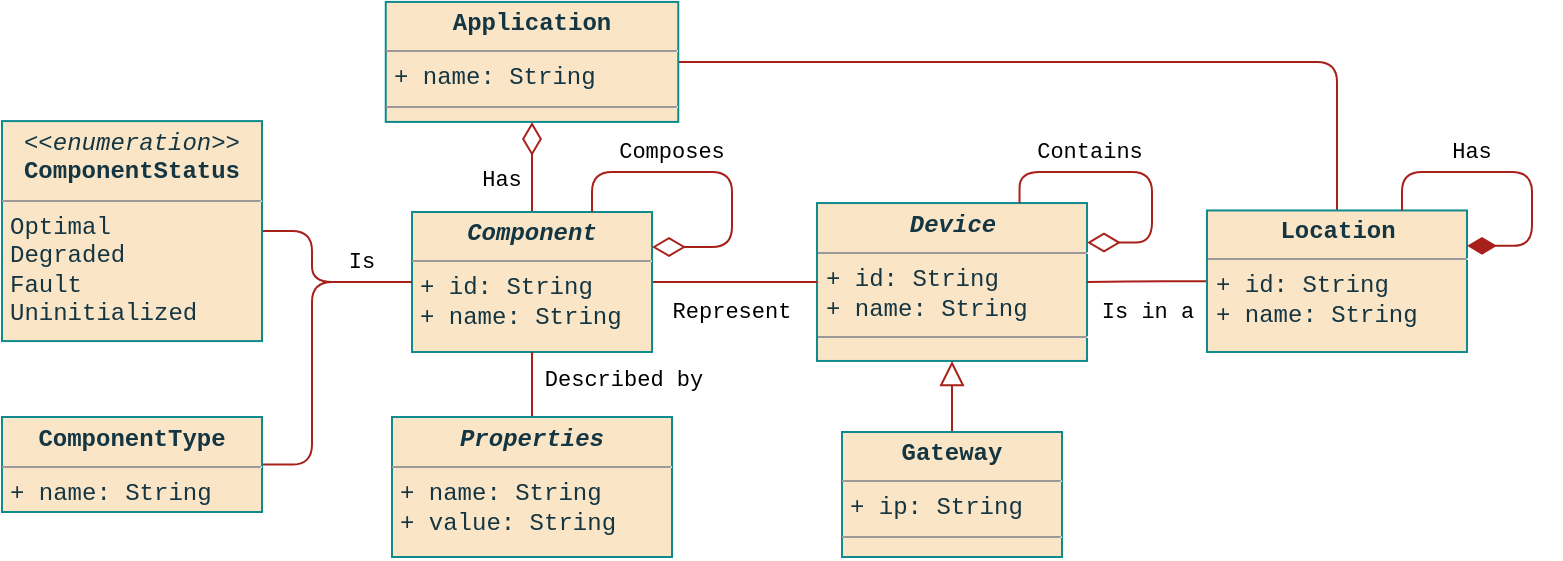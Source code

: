 <mxfile version="21.6.1" type="device">
  <diagram name="Page-1" id="UgkzKDdlbD2YLOSZ790F">
    <mxGraphModel dx="1434" dy="887" grid="1" gridSize="10" guides="1" tooltips="1" connect="1" arrows="1" fold="1" page="1" pageScale="1" pageWidth="850" pageHeight="1100" math="0" shadow="0">
      <root>
        <mxCell id="0" />
        <mxCell id="1" parent="0" />
        <mxCell id="6oxuOz3wnvCVODKfcnTl-27" style="edgeStyle=orthogonalEdgeStyle;rounded=1;orthogonalLoop=1;jettySize=auto;html=1;endArrow=diamondThin;endFill=0;endSize=14;labelBackgroundColor=none;fontColor=default;strokeColor=#A8201A;fontFamily=Courier New;exitX=0.5;exitY=0;exitDx=0;exitDy=0;" parent="1" source="6oxuOz3wnvCVODKfcnTl-1" target="6oxuOz3wnvCVODKfcnTl-6" edge="1">
          <mxGeometry relative="1" as="geometry">
            <Array as="points">
              <mxPoint x="560" y="520" />
              <mxPoint x="560" y="520" />
            </Array>
          </mxGeometry>
        </mxCell>
        <mxCell id="6oxuOz3wnvCVODKfcnTl-2" value="&lt;p style=&quot;margin:0px;margin-top:4px;text-align:center;&quot;&gt;&lt;b&gt;&lt;i&gt;Device&lt;/i&gt;&lt;/b&gt;&lt;/p&gt;&lt;hr size=&quot;1&quot;&gt;&lt;p style=&quot;margin:0px;margin-left:4px;&quot;&gt;+ id: String&lt;br&gt;+ name: String&lt;span style=&quot;background-color: initial;&quot;&gt;&amp;nbsp;&lt;/span&gt;&lt;/p&gt;&lt;hr style=&quot;border-color: var(--border-color);&quot; size=&quot;1&quot;&gt;&lt;p style=&quot;margin:0px;margin-left:4px;&quot;&gt;&lt;br&gt;&lt;/p&gt;" style="verticalAlign=top;align=left;overflow=fill;fontSize=12;fontFamily=Courier New;html=1;whiteSpace=wrap;labelBackgroundColor=none;fillColor=#FAE5C7;strokeColor=#0F8B8D;fontColor=#143642;" parent="1" vertex="1">
          <mxGeometry x="702.5" y="525.52" width="135" height="78.96" as="geometry" />
        </mxCell>
        <mxCell id="MMBglze7oxJYnEY_5B_9-8" style="edgeStyle=orthogonalEdgeStyle;shape=connector;rounded=1;orthogonalLoop=1;jettySize=auto;html=1;exitX=0.5;exitY=0;exitDx=0;exitDy=0;labelBackgroundColor=none;strokeColor=#A8201A;fontFamily=Courier New;fontSize=11;fontColor=default;endArrow=block;endFill=0;endSize=10;" parent="1" source="6oxuOz3wnvCVODKfcnTl-4" target="6oxuOz3wnvCVODKfcnTl-2" edge="1">
          <mxGeometry relative="1" as="geometry" />
        </mxCell>
        <mxCell id="6oxuOz3wnvCVODKfcnTl-4" value="&lt;p style=&quot;margin:0px;margin-top:4px;text-align:center;&quot;&gt;&lt;b style=&quot;&quot;&gt;Gateway&lt;/b&gt;&lt;/p&gt;&lt;hr size=&quot;1&quot;&gt;&lt;p style=&quot;margin:0px;margin-left:4px;&quot;&gt;+ ip: String&lt;br&gt;&lt;/p&gt;&lt;hr size=&quot;1&quot;&gt;&lt;p style=&quot;margin:0px;margin-left:4px;&quot;&gt;&lt;br&gt;&lt;/p&gt;" style="verticalAlign=top;align=left;overflow=fill;fontSize=12;fontFamily=Courier New;html=1;whiteSpace=wrap;labelBackgroundColor=none;fillColor=#FAE5C7;strokeColor=#0F8B8D;fontColor=#143642;" parent="1" vertex="1">
          <mxGeometry x="715" y="640" width="110" height="62.5" as="geometry" />
        </mxCell>
        <mxCell id="ANu52hJWCSjOefSWra2L-4" style="edgeStyle=orthogonalEdgeStyle;shape=connector;rounded=1;orthogonalLoop=1;jettySize=auto;html=1;exitX=0;exitY=0.5;exitDx=0;exitDy=0;labelBackgroundColor=none;strokeColor=#A8201A;fontFamily=Courier New;fontSize=11;fontColor=default;endArrow=none;endFill=0;endSize=10;" parent="1" source="6oxuOz3wnvCVODKfcnTl-5" target="6oxuOz3wnvCVODKfcnTl-2" edge="1">
          <mxGeometry relative="1" as="geometry" />
        </mxCell>
        <mxCell id="iINPAfSSzhHBHPItEWYC-1" style="edgeStyle=orthogonalEdgeStyle;shape=connector;rounded=1;orthogonalLoop=1;jettySize=auto;html=1;exitX=0.5;exitY=0;exitDx=0;exitDy=0;entryX=1;entryY=0.5;entryDx=0;entryDy=0;labelBackgroundColor=none;strokeColor=#A8201A;fontFamily=Courier New;fontSize=11;fontColor=default;endArrow=none;endFill=0;endSize=10;" edge="1" parent="1" source="6oxuOz3wnvCVODKfcnTl-5" target="6oxuOz3wnvCVODKfcnTl-6">
          <mxGeometry relative="1" as="geometry" />
        </mxCell>
        <mxCell id="6oxuOz3wnvCVODKfcnTl-5" value="&lt;p style=&quot;margin:0px;margin-top:4px;text-align:center;&quot;&gt;&lt;b&gt;Location&lt;/b&gt;&lt;/p&gt;&lt;hr size=&quot;1&quot;&gt;&lt;p style=&quot;margin:0px;margin-left:4px;&quot;&gt;+ id: String&lt;/p&gt;&lt;p style=&quot;margin:0px;margin-left:4px;&quot;&gt;+ name: String&lt;/p&gt;" style="verticalAlign=top;align=left;overflow=fill;fontSize=12;fontFamily=Courier New;html=1;whiteSpace=wrap;labelBackgroundColor=none;fillColor=#FAE5C7;strokeColor=#0F8B8D;fontColor=#143642;" parent="1" vertex="1">
          <mxGeometry x="897.5" y="529.23" width="130" height="70.77" as="geometry" />
        </mxCell>
        <mxCell id="6oxuOz3wnvCVODKfcnTl-6" value="&lt;p style=&quot;margin:0px;margin-top:4px;text-align:center;&quot;&gt;&lt;b&gt;Application&lt;/b&gt;&lt;/p&gt;&lt;hr size=&quot;1&quot;&gt;&lt;p style=&quot;margin:0px;margin-left:4px;&quot;&gt;+ name: String&lt;/p&gt;&lt;hr size=&quot;1&quot;&gt;&lt;p style=&quot;margin:0px;margin-left:4px;&quot;&gt;&lt;br&gt;&lt;/p&gt;" style="verticalAlign=top;align=left;overflow=fill;fontSize=12;fontFamily=Courier New;html=1;whiteSpace=wrap;labelBackgroundColor=none;fillColor=#FAE5C7;strokeColor=#0F8B8D;fontColor=#143642;" parent="1" vertex="1">
          <mxGeometry x="486.88" y="424.96" width="146.25" height="60" as="geometry" />
        </mxCell>
        <mxCell id="6oxuOz3wnvCVODKfcnTl-47" style="edgeStyle=orthogonalEdgeStyle;shape=connector;rounded=1;orthogonalLoop=1;jettySize=auto;html=1;exitX=0.75;exitY=0;exitDx=0;exitDy=0;entryX=1;entryY=0.25;entryDx=0;entryDy=0;labelBackgroundColor=default;strokeColor=#A8201A;fontFamily=Courier New;fontSize=11;fontColor=#143642;endArrow=diamondThin;endFill=0;fillColor=#FAE5C7;endSize=14;" parent="1" source="6oxuOz3wnvCVODKfcnTl-2" target="6oxuOz3wnvCVODKfcnTl-2" edge="1">
          <mxGeometry relative="1" as="geometry">
            <Array as="points">
              <mxPoint x="804" y="510" />
              <mxPoint x="870" y="510" />
              <mxPoint x="870" y="545" />
            </Array>
          </mxGeometry>
        </mxCell>
        <mxCell id="ANu52hJWCSjOefSWra2L-3" style="edgeStyle=orthogonalEdgeStyle;shape=connector;rounded=1;orthogonalLoop=1;jettySize=auto;html=1;exitX=1;exitY=0.5;exitDx=0;exitDy=0;entryX=0;entryY=0.5;entryDx=0;entryDy=0;labelBackgroundColor=none;strokeColor=#A8201A;fontFamily=Courier New;fontSize=11;fontColor=default;endArrow=none;endFill=0;endSize=10;" parent="1" source="6oxuOz3wnvCVODKfcnTl-1" target="6oxuOz3wnvCVODKfcnTl-2" edge="1">
          <mxGeometry relative="1" as="geometry" />
        </mxCell>
        <mxCell id="6oxuOz3wnvCVODKfcnTl-1" value="&lt;p style=&quot;margin:0px;margin-top:4px;text-align:center;&quot;&gt;&lt;b style=&quot;background-color: initial;&quot;&gt;&lt;i&gt;Component&lt;/i&gt;&lt;/b&gt;&lt;br&gt;&lt;/p&gt;&lt;hr size=&quot;1&quot;&gt;&lt;p style=&quot;margin:0px;margin-left:4px;&quot;&gt;&lt;span style=&quot;background-color: initial;&quot;&gt;+ id: String&lt;/span&gt;&lt;/p&gt;&lt;p style=&quot;margin:0px;margin-left:4px;&quot;&gt;&lt;span style=&quot;background-color: initial;&quot;&gt;+ name: String&lt;/span&gt;&lt;/p&gt;" style="verticalAlign=top;align=left;overflow=fill;fontSize=12;fontFamily=Courier New;html=1;whiteSpace=wrap;labelBackgroundColor=none;fillColor=#FAE5C7;strokeColor=#0F8B8D;fontColor=#143642;" parent="1" vertex="1">
          <mxGeometry x="500.01" y="530" width="120" height="70" as="geometry" />
        </mxCell>
        <mxCell id="OdJVMO-tTa7zXgjn8MUh-8" style="edgeStyle=orthogonalEdgeStyle;shape=connector;rounded=1;orthogonalLoop=1;jettySize=auto;html=1;exitX=0.75;exitY=0;exitDx=0;exitDy=0;entryX=1;entryY=0.25;entryDx=0;entryDy=0;labelBackgroundColor=default;strokeColor=#A8201A;fontFamily=Courier New;fontSize=11;fontColor=#143642;endArrow=diamondThin;endFill=1;fillColor=#FAE5C7;endSize=12;" parent="1" source="6oxuOz3wnvCVODKfcnTl-5" target="6oxuOz3wnvCVODKfcnTl-5" edge="1">
          <mxGeometry relative="1" as="geometry">
            <Array as="points">
              <mxPoint x="995" y="510" />
              <mxPoint x="1060" y="510" />
              <mxPoint x="1060" y="547" />
            </Array>
          </mxGeometry>
        </mxCell>
        <mxCell id="MMBglze7oxJYnEY_5B_9-3" style="edgeStyle=orthogonalEdgeStyle;shape=connector;rounded=1;orthogonalLoop=1;jettySize=auto;html=1;exitX=0.5;exitY=0;exitDx=0;exitDy=0;entryX=0.5;entryY=1;entryDx=0;entryDy=0;labelBackgroundColor=none;strokeColor=#A8201A;fontFamily=Courier New;fontSize=11;fontColor=default;endArrow=none;endFill=0;endSize=10;" parent="1" source="MMBglze7oxJYnEY_5B_9-1" target="6oxuOz3wnvCVODKfcnTl-1" edge="1">
          <mxGeometry relative="1" as="geometry" />
        </mxCell>
        <mxCell id="MMBglze7oxJYnEY_5B_9-1" value="&lt;p style=&quot;margin:0px;margin-top:4px;text-align:center;&quot;&gt;&lt;b style=&quot;background-color: initial;&quot;&gt;&lt;i&gt;Properties&lt;/i&gt;&lt;/b&gt;&lt;br&gt;&lt;/p&gt;&lt;hr size=&quot;1&quot;&gt;&lt;p style=&quot;margin:0px;margin-left:4px;&quot;&gt;&lt;span style=&quot;background-color: initial;&quot;&gt;+ name: String&lt;/span&gt;&lt;br&gt;&lt;/p&gt;&lt;p style=&quot;margin:0px;margin-left:4px;&quot;&gt;+ value: String&lt;/p&gt;&lt;p style=&quot;margin:0px;margin-left:4px;&quot;&gt;&lt;br&gt;&lt;/p&gt;" style="verticalAlign=top;align=left;overflow=fill;fontSize=12;fontFamily=Courier New;html=1;whiteSpace=wrap;labelBackgroundColor=none;fillColor=#FAE5C7;strokeColor=#0F8B8D;fontColor=#143642;" parent="1" vertex="1">
          <mxGeometry x="490" y="632.5" width="140" height="70" as="geometry" />
        </mxCell>
        <mxCell id="MMBglze7oxJYnEY_5B_9-9" value="Has" style="text;html=1;strokeColor=none;fillColor=none;align=center;verticalAlign=middle;whiteSpace=wrap;rounded=0;fontSize=11;fontFamily=Courier New;fontColor=default;" parent="1" vertex="1">
          <mxGeometry x="520" y="499" width="50" height="30" as="geometry" />
        </mxCell>
        <mxCell id="MMBglze7oxJYnEY_5B_9-10" value="Described by" style="text;html=1;strokeColor=none;fillColor=none;align=center;verticalAlign=middle;whiteSpace=wrap;rounded=0;fontSize=11;fontFamily=Courier New;fontColor=default;" parent="1" vertex="1">
          <mxGeometry x="550" y="604" width="112" height="19.93" as="geometry" />
        </mxCell>
        <mxCell id="MMBglze7oxJYnEY_5B_9-11" value="Composes" style="text;html=1;strokeColor=none;fillColor=none;align=center;verticalAlign=middle;whiteSpace=wrap;rounded=0;fontSize=11;fontFamily=Courier New;fontColor=default;" parent="1" vertex="1">
          <mxGeometry x="600" y="489.92" width="60" height="20.04" as="geometry" />
        </mxCell>
        <mxCell id="MMBglze7oxJYnEY_5B_9-15" value="Has" style="text;html=1;strokeColor=none;fillColor=none;align=center;verticalAlign=middle;whiteSpace=wrap;rounded=0;fontSize=11;fontFamily=Courier New;fontColor=default;" parent="1" vertex="1">
          <mxGeometry x="1000" y="489.96" width="60" height="20" as="geometry" />
        </mxCell>
        <mxCell id="k4MrNBwa_ON_j0a-5Z7k-1" value="Represent" style="text;html=1;strokeColor=none;fillColor=none;align=center;verticalAlign=middle;whiteSpace=wrap;rounded=0;fontSize=11;fontFamily=Courier New;fontColor=default;" parent="1" vertex="1">
          <mxGeometry x="630" y="564.54" width="60" height="30" as="geometry" />
        </mxCell>
        <mxCell id="k4MrNBwa_ON_j0a-5Z7k-4" style="edgeStyle=orthogonalEdgeStyle;shape=connector;rounded=1;orthogonalLoop=1;jettySize=auto;html=1;exitX=1;exitY=0.5;exitDx=0;exitDy=0;entryX=0;entryY=0.5;entryDx=0;entryDy=0;labelBackgroundColor=none;strokeColor=#A8201A;fontFamily=Courier New;fontSize=11;fontColor=default;endArrow=none;endFill=0;endSize=10;" parent="1" source="k4MrNBwa_ON_j0a-5Z7k-2" target="6oxuOz3wnvCVODKfcnTl-1" edge="1">
          <mxGeometry relative="1" as="geometry">
            <Array as="points">
              <mxPoint x="450" y="540" />
              <mxPoint x="450" y="565" />
            </Array>
          </mxGeometry>
        </mxCell>
        <mxCell id="k4MrNBwa_ON_j0a-5Z7k-2" value="&lt;p style=&quot;margin:0px;margin-top:4px;text-align:center;&quot;&gt;&lt;i&gt;&amp;lt;&amp;lt;enumeration&amp;gt;&amp;gt;&lt;/i&gt;&lt;br&gt;&lt;b&gt;ComponentStatus&lt;/b&gt;&lt;/p&gt;&lt;hr size=&quot;1&quot;&gt;&lt;p style=&quot;margin:0px;margin-left:4px;&quot;&gt;Optimal&lt;/p&gt;&lt;p style=&quot;margin:0px;margin-left:4px;&quot;&gt;Degraded&lt;br&gt;&lt;/p&gt;&lt;p style=&quot;margin:0px;margin-left:4px;&quot;&gt;Fault&lt;/p&gt;&lt;p style=&quot;margin:0px;margin-left:4px;&quot;&gt;Uninitialized&lt;/p&gt;" style="verticalAlign=top;align=left;overflow=fill;fontSize=12;fontFamily=Courier New;html=1;whiteSpace=wrap;strokeColor=#0F8B8D;fontColor=#143642;fillColor=#FAE5C7;" parent="1" vertex="1">
          <mxGeometry x="295" y="484.54" width="130" height="110" as="geometry" />
        </mxCell>
        <mxCell id="k4MrNBwa_ON_j0a-5Z7k-5" value="Is in a" style="text;html=1;strokeColor=none;fillColor=none;align=center;verticalAlign=middle;whiteSpace=wrap;rounded=0;fontSize=11;fontFamily=Courier New;fontColor=default;" parent="1" vertex="1">
          <mxGeometry x="837.5" y="569.54" width="60" height="20" as="geometry" />
        </mxCell>
        <mxCell id="k4MrNBwa_ON_j0a-5Z7k-7" value="Is" style="text;html=1;strokeColor=none;fillColor=none;align=center;verticalAlign=middle;whiteSpace=wrap;rounded=0;fontSize=11;fontFamily=Courier New;fontColor=default;" parent="1" vertex="1">
          <mxGeometry x="460" y="539.54" width="30" height="30" as="geometry" />
        </mxCell>
        <mxCell id="k4MrNBwa_ON_j0a-5Z7k-9" value="" style="edgeStyle=orthogonalEdgeStyle;shape=connector;rounded=1;orthogonalLoop=1;jettySize=auto;html=1;exitX=0.75;exitY=0;exitDx=0;exitDy=0;labelBackgroundColor=none;strokeColor=#A8201A;fontFamily=Courier New;fontSize=11;fontColor=default;endArrow=diamondThin;endFill=0;endSize=14;entryX=1;entryY=0.25;entryDx=0;entryDy=0;" parent="1" source="6oxuOz3wnvCVODKfcnTl-1" target="6oxuOz3wnvCVODKfcnTl-1" edge="1">
          <mxGeometry x="0.124" y="143" relative="1" as="geometry">
            <Array as="points">
              <mxPoint x="590" y="510" />
              <mxPoint x="660" y="510" />
              <mxPoint x="660" y="548" />
            </Array>
            <mxPoint x="-13" y="-60" as="offset" />
          </mxGeometry>
        </mxCell>
        <mxCell id="k4MrNBwa_ON_j0a-5Z7k-10" value="Contains" style="text;html=1;strokeColor=none;fillColor=none;align=center;verticalAlign=middle;whiteSpace=wrap;rounded=0;fontSize=11;fontFamily=Courier New;fontColor=default;" parent="1" vertex="1">
          <mxGeometry x="810" y="484.96" width="58" height="30" as="geometry" />
        </mxCell>
        <mxCell id="amVTd4cIFYr5nZaXsDXt-3" style="edgeStyle=orthogonalEdgeStyle;rounded=1;orthogonalLoop=1;jettySize=auto;html=1;exitX=1;exitY=0.5;exitDx=0;exitDy=0;entryX=0;entryY=0.5;entryDx=0;entryDy=0;labelBackgroundColor=none;endArrow=none;fontFamily=Courier New;strokeColor=#A8201A;endFill=0;endSize=10;" parent="1" source="amVTd4cIFYr5nZaXsDXt-2" target="6oxuOz3wnvCVODKfcnTl-1" edge="1">
          <mxGeometry relative="1" as="geometry">
            <Array as="points">
              <mxPoint x="450" y="656" />
              <mxPoint x="450" y="565" />
            </Array>
          </mxGeometry>
        </mxCell>
        <mxCell id="amVTd4cIFYr5nZaXsDXt-2" value="&lt;p style=&quot;margin:0px;margin-top:4px;text-align:center;&quot;&gt;&lt;b&gt;ComponentType&lt;/b&gt;&lt;/p&gt;&lt;hr size=&quot;1&quot;&gt;&lt;p style=&quot;margin:0px;margin-left:4px;&quot;&gt;+ name: String&lt;/p&gt;" style="verticalAlign=top;align=left;overflow=fill;fontSize=12;fontFamily=Courier New;html=1;whiteSpace=wrap;strokeColor=#0F8B8D;fontColor=#143642;fillColor=#FAE5C7;" parent="1" vertex="1">
          <mxGeometry x="295" y="632.5" width="130" height="47.5" as="geometry" />
        </mxCell>
      </root>
    </mxGraphModel>
  </diagram>
</mxfile>
